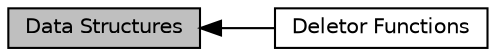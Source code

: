 digraph "Data Structures"
{
  edge [fontname="Helvetica",fontsize="10",labelfontname="Helvetica",labelfontsize="10"];
  node [fontname="Helvetica",fontsize="10",shape=box];
  rankdir=LR;
  Node2 [label="Deletor Functions",height=0.2,width=0.4,color="black", fillcolor="white", style="filled",URL="$group__deletors.html",tooltip="For deleting and free associated memory of data structures."];
  Node1 [label="Data Structures",height=0.2,width=0.4,color="black", fillcolor="grey75", style="filled", fontcolor="black",tooltip="How the simulation stores data."];
  Node1->Node2 [shape=plaintext, dir="back", style="solid"];
}
